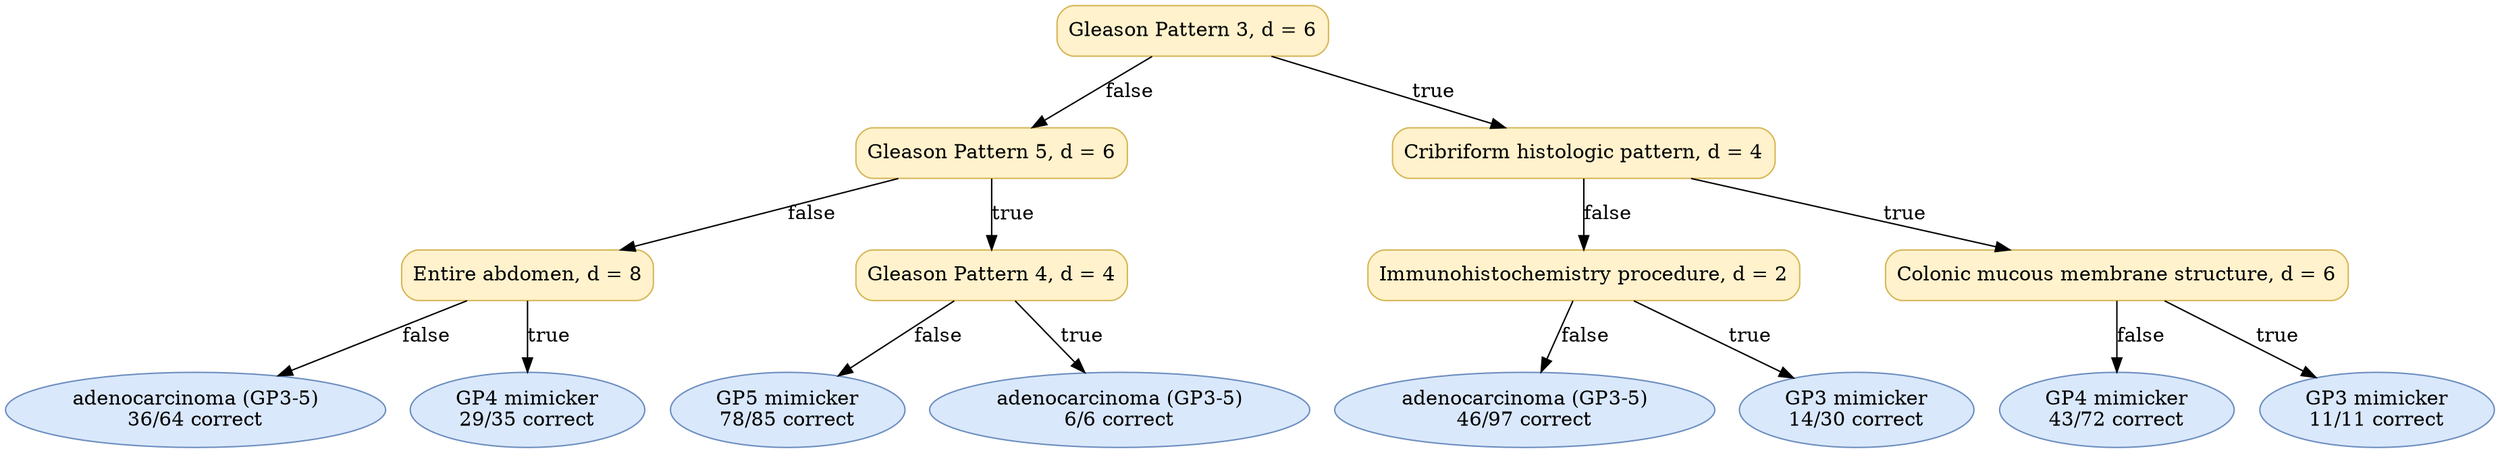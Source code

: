 digraph "DT" {
fontname="Times-Roman";
label="";
node [fontname="Times-Roman"];
Node1 [color="#D6B656", fillcolor="#FFF2CC", label="Gleason Pattern 3, d = 6", shape="box", style="rounded,filled"];
Node2 [color="#D6B656", fillcolor="#FFF2CC", label="Gleason Pattern 5, d = 6", shape="box", style="rounded,filled"];
Node3 [color="#D6B656", fillcolor="#FFF2CC", label="Entire abdomen, d = 8", shape="box", style="rounded,filled"];
Node4 [color="#6C8EBF", fillcolor="#DAE8FC", label=<adenocarcinoma (GP3-5)<br/>36/64 correct>, shape="ellipse", style="rounded,filled"];
Node5 [color="#6C8EBF", fillcolor="#DAE8FC", label=<GP4 mimicker<br/>29/35 correct>, shape="ellipse", style="rounded,filled"];
Node6 [color="#D6B656", fillcolor="#FFF2CC", label="Gleason Pattern 4, d = 4", shape="box", style="rounded,filled"];
Node7 [color="#6C8EBF", fillcolor="#DAE8FC", label=<GP5 mimicker<br/>78/85 correct>, shape="ellipse", style="rounded,filled"];
Node8 [color="#6C8EBF", fillcolor="#DAE8FC", label=<adenocarcinoma (GP3-5)<br/>6/6 correct>, shape="ellipse", style="rounded,filled"];
Node9 [color="#D6B656", fillcolor="#FFF2CC", label="Cribriform histologic pattern, d = 4", shape="box", style="rounded,filled"];
Node10 [color="#D6B656", fillcolor="#FFF2CC", label="Immunohistochemistry procedure, d = 2", shape="box", style="rounded,filled"];
Node11 [color="#6C8EBF", fillcolor="#DAE8FC", label=<adenocarcinoma (GP3-5)<br/>46/97 correct>, shape="ellipse", style="rounded,filled"];
Node12 [color="#6C8EBF", fillcolor="#DAE8FC", label=<GP3 mimicker<br/>14/30 correct>, shape="ellipse", style="rounded,filled"];
Node13 [color="#D6B656", fillcolor="#FFF2CC", label="Colonic mucous membrane structure, d = 6", shape="box", style="rounded,filled"];
Node14 [color="#6C8EBF", fillcolor="#DAE8FC", label=<GP4 mimicker<br/>43/72 correct>, shape="ellipse", style="rounded,filled"];
Node15 [color="#6C8EBF", fillcolor="#DAE8FC", label=<GP3 mimicker<br/>11/11 correct>, shape="ellipse", style="rounded,filled"];
Node1 -> Node2  [key=0, label="false"];
Node1 -> Node9  [key=0, label="true"];
Node2 -> Node3  [key=0, label="false"];
Node2 -> Node6  [key=0, label="true"];
Node3 -> Node4  [key=0, label="false"];
Node3 -> Node5  [key=0, label="true"];
Node6 -> Node7  [key=0, label="false"];
Node6 -> Node8  [key=0, label="true"];
Node9 -> Node10  [key=0, label="false"];
Node9 -> Node13  [key=0, label="true"];
Node10 -> Node11  [key=0, label="false"];
Node10 -> Node12  [key=0, label="true"];
Node13 -> Node14  [key=0, label="false"];
Node13 -> Node15  [key=0, label="true"];
}
